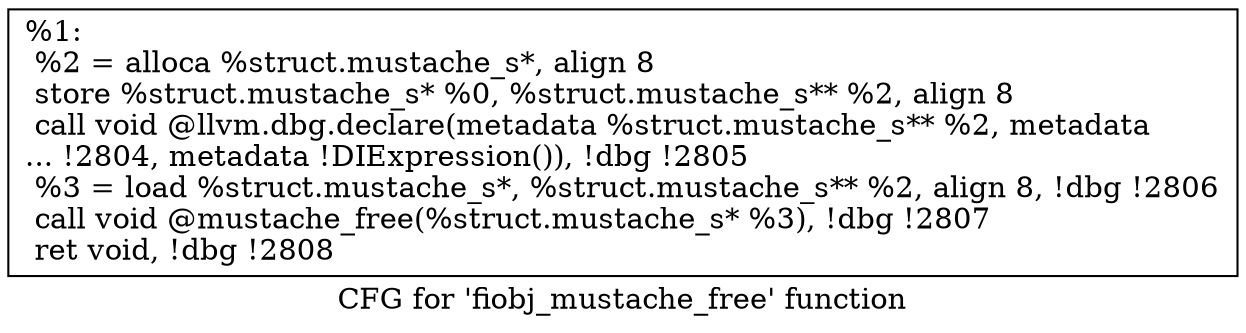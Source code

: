 digraph "CFG for 'fiobj_mustache_free' function" {
	label="CFG for 'fiobj_mustache_free' function";

	Node0x556851fc80d0 [shape=record,label="{%1:\l  %2 = alloca %struct.mustache_s*, align 8\l  store %struct.mustache_s* %0, %struct.mustache_s** %2, align 8\l  call void @llvm.dbg.declare(metadata %struct.mustache_s** %2, metadata\l... !2804, metadata !DIExpression()), !dbg !2805\l  %3 = load %struct.mustache_s*, %struct.mustache_s** %2, align 8, !dbg !2806\l  call void @mustache_free(%struct.mustache_s* %3), !dbg !2807\l  ret void, !dbg !2808\l}"];
}
